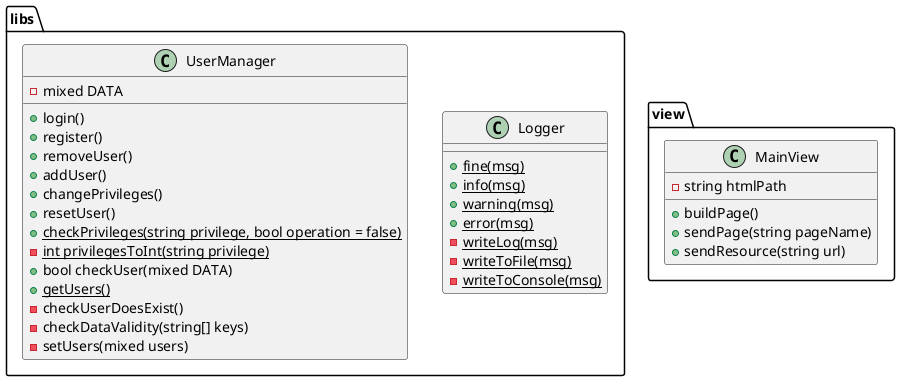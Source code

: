 @startuml

package libs{
    class Logger {
        + {static} fine(msg)
        + {static} info(msg)
        + {static} warning(msg)
        + {static} error(msg)
        - {static} writeLog(msg)
        - {static} writeToFile(msg)
        - {static} writeToConsole(msg)
    }

    class UserManager {
        - mixed DATA

        + login()
        + register()
        + removeUser()
        + addUser()
        + changePrivileges()
        + resetUser()
        + {static} checkPrivileges(string privilege, bool operation = false)
        - {static} int privilegesToInt(string privilege)
        + bool checkUser(mixed DATA)
        + {static} getUsers()
        - checkUserDoesExist()
        - checkDataValidity(string[] keys)
        - setUsers(mixed users)
    }
}

package view{
    class MainView {
        - string htmlPath

        + buildPage()
        + sendPage(string pageName)
        + sendResource(string url)
    }
}

@enduml